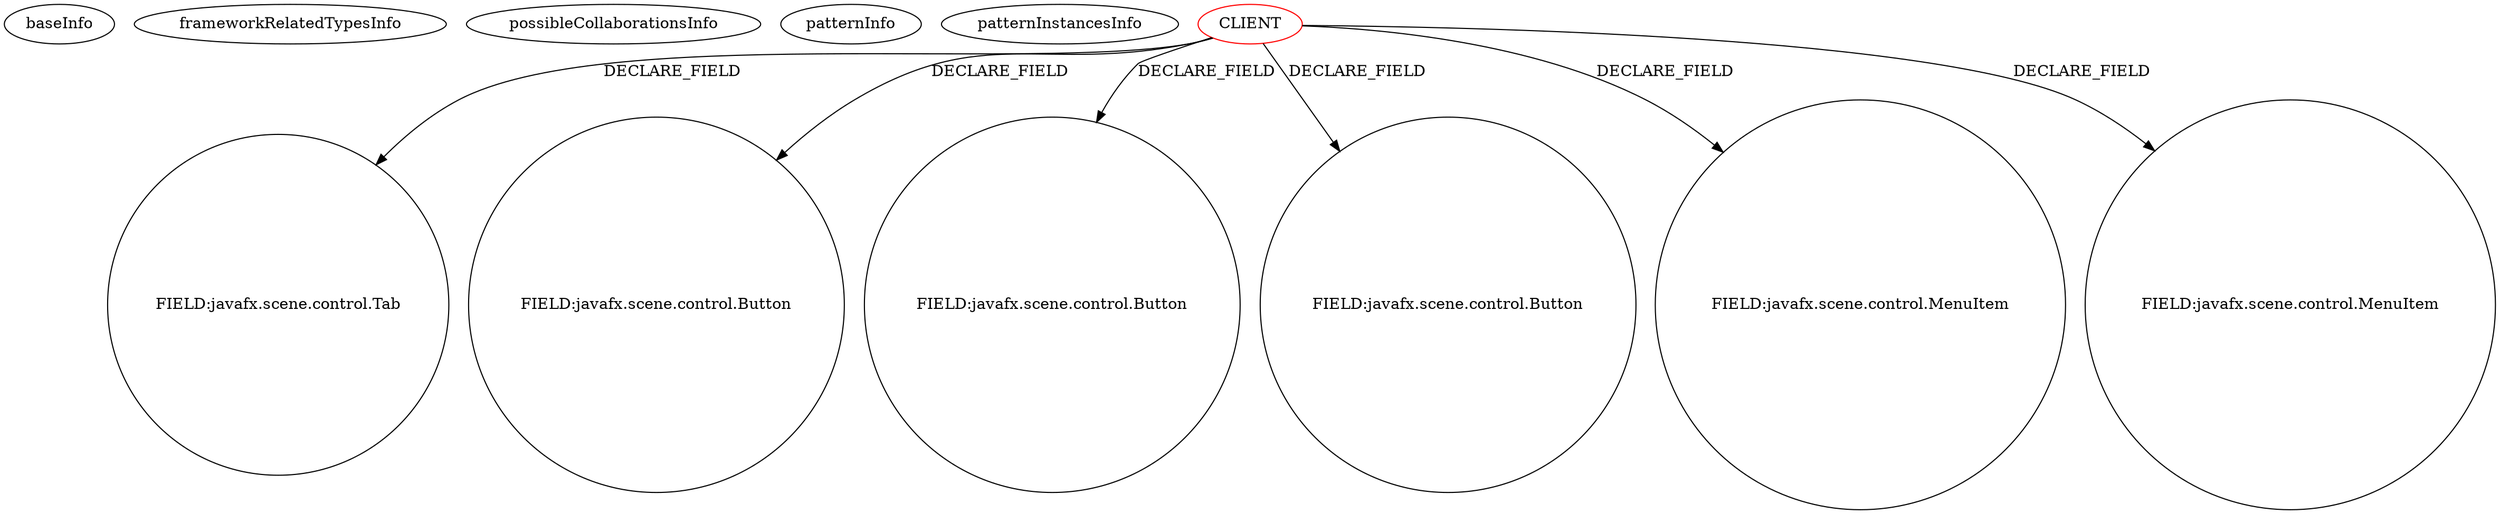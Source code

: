 digraph {
baseInfo[graphId=2024,category="pattern",isAnonymous=false,possibleRelation=false]
frameworkRelatedTypesInfo[]
possibleCollaborationsInfo[]
patternInfo[frequency=2.0,patternRootClient=0]
patternInstancesInfo[0="JustinAarden-C2J-Stamboom~/JustinAarden-C2J-Stamboom/C2J-Stamboom-master/src/stamboom/gui/StamboomFXController.java~StamboomFXController~734",1="JoshuaHanrahan-DVDCollectionApp~/JoshuaHanrahan-DVDCollectionApp/DVDCollectionApp-master/src/dvdcollectionapp/view/DvdcollectionappfxmlController.java~DvdcollectionappfxmlController~728"]
36[label="FIELD:javafx.scene.control.Tab",vertexType="FIELD_DECLARATION",isFrameworkType=false,shape=circle]
0[label="CLIENT",vertexType="ROOT_CLIENT_CLASS_DECLARATION",isFrameworkType=false,color=red]
50[label="FIELD:javafx.scene.control.Button",vertexType="FIELD_DECLARATION",isFrameworkType=false,shape=circle]
44[label="FIELD:javafx.scene.control.Button",vertexType="FIELD_DECLARATION",isFrameworkType=false,shape=circle]
8[label="FIELD:javafx.scene.control.Button",vertexType="FIELD_DECLARATION",isFrameworkType=false,shape=circle]
18[label="FIELD:javafx.scene.control.MenuItem",vertexType="FIELD_DECLARATION",isFrameworkType=false,shape=circle]
42[label="FIELD:javafx.scene.control.MenuItem",vertexType="FIELD_DECLARATION",isFrameworkType=false,shape=circle]
0->18[label="DECLARE_FIELD"]
0->50[label="DECLARE_FIELD"]
0->8[label="DECLARE_FIELD"]
0->42[label="DECLARE_FIELD"]
0->44[label="DECLARE_FIELD"]
0->36[label="DECLARE_FIELD"]
}
